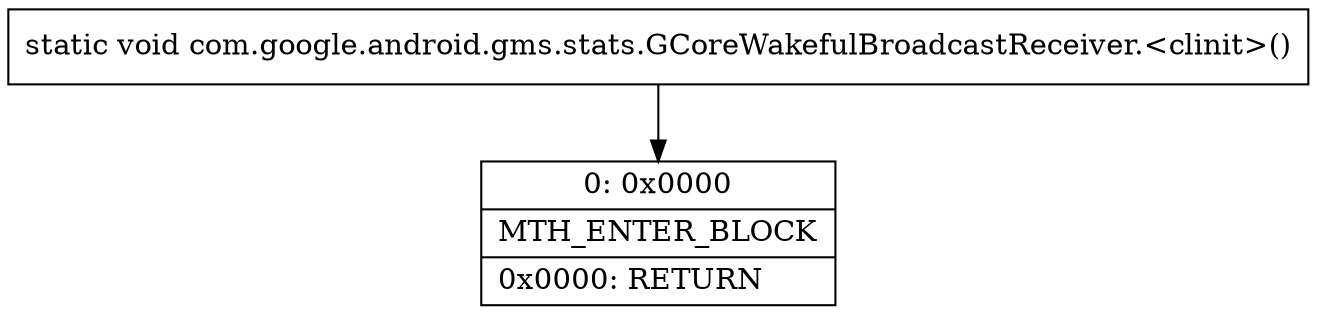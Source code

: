 digraph "CFG forcom.google.android.gms.stats.GCoreWakefulBroadcastReceiver.\<clinit\>()V" {
Node_0 [shape=record,label="{0\:\ 0x0000|MTH_ENTER_BLOCK\l|0x0000: RETURN   \l}"];
MethodNode[shape=record,label="{static void com.google.android.gms.stats.GCoreWakefulBroadcastReceiver.\<clinit\>() }"];
MethodNode -> Node_0;
}

